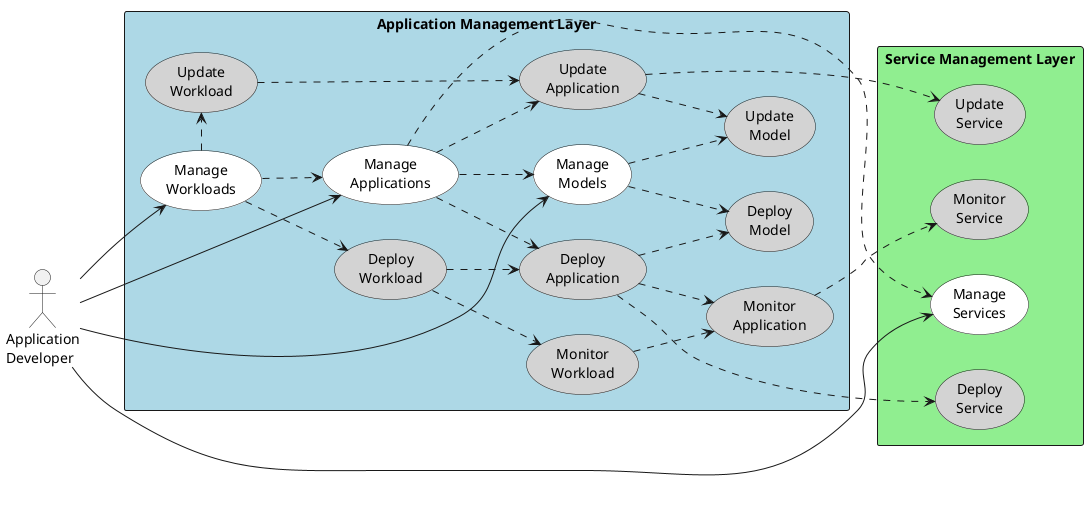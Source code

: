 @startuml

left to right direction

actor :Application\nDeveloper: as User

rectangle "Application Management Layer" #lightBlue {
    UseCase MA as "Manage\nApplications" #white
    UseCase MW as "Manage\nWorkloads" #white
    UseCase MM as "Manage\nModels" #white
    UseCase UC2 as "Deploy\nApplication" #lightgray
    UseCase UC7 as "Deploy\nModel" #lightgray
    UseCase UC4 as "Update\nApplication" #lightgray
    UseCase UC5 as "Update\nModel" #lightgray
    UseCase UC11 as "Update\nWorkload" #lightgray
    UseCase UC12 as "Deploy\nWorkload" #lightgray
    UseCase UC9 as "Monitor\nApplication" #lightgray
    UseCase UC13 as "Monitor\nWorkload" #lightgray
}
rectangle "Service Management Layer" #lightgreen {
    UseCase MS as "Manage\nServices" #white
    UseCase UC3 as "Deploy\nService" #lightgray
    UseCase UC6 as "Update\nService" #lightgray
    UseCase UC8 as "Monitor\nService" #lightgray
}


User --> MS
User --> MA
User --> MW
User --> MM
MA ..> MS
MA ..> MM
MM ..> UC7
MM ..> UC5
UC2 ..> UC9
MA ..> UC4
UC12 ..> UC13
UC13 ..> UC9
UC9 ..> UC8
MW ..> MA
MW .> UC11
MW .> UC12
UC12 .> UC2
UC11 .> UC4
UC2 ..> UC7
MA ..> UC2
UC2 ..> UC3
UC4 ..> UC6
UC4 ..> UC5

@enduml


